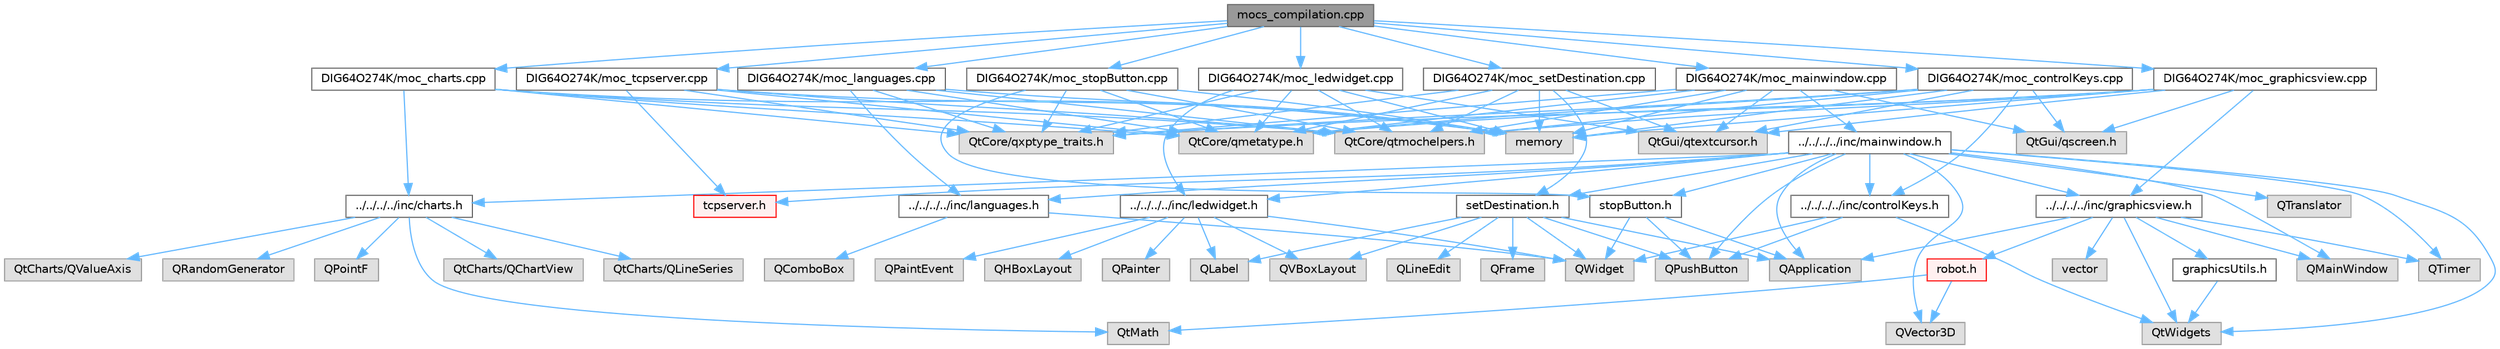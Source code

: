digraph "mocs_compilation.cpp"
{
 // LATEX_PDF_SIZE
  bgcolor="transparent";
  edge [fontname=Helvetica,fontsize=10,labelfontname=Helvetica,labelfontsize=10];
  node [fontname=Helvetica,fontsize=10,shape=box,height=0.2,width=0.4];
  Node1 [id="Node000001",label="mocs_compilation.cpp",height=0.2,width=0.4,color="gray40", fillcolor="grey60", style="filled", fontcolor="black",tooltip=" "];
  Node1 -> Node2 [id="edge1_Node000001_Node000002",color="steelblue1",style="solid",tooltip=" "];
  Node2 [id="Node000002",label="DIG64O274K/moc_charts.cpp",height=0.2,width=0.4,color="grey40", fillcolor="white", style="filled",URL="$moc__charts_8cpp.html",tooltip=" "];
  Node2 -> Node3 [id="edge2_Node000002_Node000003",color="steelblue1",style="solid",tooltip=" "];
  Node3 [id="Node000003",label="../../../../inc/charts.h",height=0.2,width=0.4,color="grey40", fillcolor="white", style="filled",URL="$charts_8h.html",tooltip="File handling charts that show data from sensors."];
  Node3 -> Node4 [id="edge3_Node000003_Node000004",color="steelblue1",style="solid",tooltip=" "];
  Node4 [id="Node000004",label="QtCharts/QChartView",height=0.2,width=0.4,color="grey60", fillcolor="#E0E0E0", style="filled",tooltip=" "];
  Node3 -> Node5 [id="edge4_Node000003_Node000005",color="steelblue1",style="solid",tooltip=" "];
  Node5 [id="Node000005",label="QtCharts/QLineSeries",height=0.2,width=0.4,color="grey60", fillcolor="#E0E0E0", style="filled",tooltip=" "];
  Node3 -> Node6 [id="edge5_Node000003_Node000006",color="steelblue1",style="solid",tooltip=" "];
  Node6 [id="Node000006",label="QtCharts/QValueAxis",height=0.2,width=0.4,color="grey60", fillcolor="#E0E0E0", style="filled",tooltip=" "];
  Node3 -> Node7 [id="edge6_Node000003_Node000007",color="steelblue1",style="solid",tooltip=" "];
  Node7 [id="Node000007",label="QRandomGenerator",height=0.2,width=0.4,color="grey60", fillcolor="#E0E0E0", style="filled",tooltip=" "];
  Node3 -> Node8 [id="edge7_Node000003_Node000008",color="steelblue1",style="solid",tooltip=" "];
  Node8 [id="Node000008",label="QPointF",height=0.2,width=0.4,color="grey60", fillcolor="#E0E0E0", style="filled",tooltip=" "];
  Node3 -> Node9 [id="edge8_Node000003_Node000009",color="steelblue1",style="solid",tooltip=" "];
  Node9 [id="Node000009",label="QtMath",height=0.2,width=0.4,color="grey60", fillcolor="#E0E0E0", style="filled",tooltip=" "];
  Node2 -> Node10 [id="edge9_Node000002_Node000010",color="steelblue1",style="solid",tooltip=" "];
  Node10 [id="Node000010",label="QtCore/qmetatype.h",height=0.2,width=0.4,color="grey60", fillcolor="#E0E0E0", style="filled",tooltip=" "];
  Node2 -> Node11 [id="edge10_Node000002_Node000011",color="steelblue1",style="solid",tooltip=" "];
  Node11 [id="Node000011",label="QtCore/qtmochelpers.h",height=0.2,width=0.4,color="grey60", fillcolor="#E0E0E0", style="filled",tooltip=" "];
  Node2 -> Node12 [id="edge11_Node000002_Node000012",color="steelblue1",style="solid",tooltip=" "];
  Node12 [id="Node000012",label="memory",height=0.2,width=0.4,color="grey60", fillcolor="#E0E0E0", style="filled",tooltip=" "];
  Node2 -> Node13 [id="edge12_Node000002_Node000013",color="steelblue1",style="solid",tooltip=" "];
  Node13 [id="Node000013",label="QtCore/qxptype_traits.h",height=0.2,width=0.4,color="grey60", fillcolor="#E0E0E0", style="filled",tooltip=" "];
  Node1 -> Node14 [id="edge13_Node000001_Node000014",color="steelblue1",style="solid",tooltip=" "];
  Node14 [id="Node000014",label="DIG64O274K/moc_controlKeys.cpp",height=0.2,width=0.4,color="grey40", fillcolor="white", style="filled",URL="$moc__control_keys_8cpp.html",tooltip=" "];
  Node14 -> Node15 [id="edge14_Node000014_Node000015",color="steelblue1",style="solid",tooltip=" "];
  Node15 [id="Node000015",label="../../../../inc/controlKeys.h",height=0.2,width=0.4,color="grey40", fillcolor="white", style="filled",URL="$control_keys_8h.html",tooltip="ControlKeys class for handling directional control inputs."];
  Node15 -> Node16 [id="edge15_Node000015_Node000016",color="steelblue1",style="solid",tooltip=" "];
  Node16 [id="Node000016",label="QWidget",height=0.2,width=0.4,color="grey60", fillcolor="#E0E0E0", style="filled",tooltip=" "];
  Node15 -> Node17 [id="edge16_Node000015_Node000017",color="steelblue1",style="solid",tooltip=" "];
  Node17 [id="Node000017",label="QtWidgets",height=0.2,width=0.4,color="grey60", fillcolor="#E0E0E0", style="filled",tooltip=" "];
  Node15 -> Node18 [id="edge17_Node000015_Node000018",color="steelblue1",style="solid",tooltip=" "];
  Node18 [id="Node000018",label="QPushButton",height=0.2,width=0.4,color="grey60", fillcolor="#E0E0E0", style="filled",tooltip=" "];
  Node14 -> Node19 [id="edge18_Node000014_Node000019",color="steelblue1",style="solid",tooltip=" "];
  Node19 [id="Node000019",label="QtGui/qtextcursor.h",height=0.2,width=0.4,color="grey60", fillcolor="#E0E0E0", style="filled",tooltip=" "];
  Node14 -> Node20 [id="edge19_Node000014_Node000020",color="steelblue1",style="solid",tooltip=" "];
  Node20 [id="Node000020",label="QtGui/qscreen.h",height=0.2,width=0.4,color="grey60", fillcolor="#E0E0E0", style="filled",tooltip=" "];
  Node14 -> Node10 [id="edge20_Node000014_Node000010",color="steelblue1",style="solid",tooltip=" "];
  Node14 -> Node11 [id="edge21_Node000014_Node000011",color="steelblue1",style="solid",tooltip=" "];
  Node14 -> Node12 [id="edge22_Node000014_Node000012",color="steelblue1",style="solid",tooltip=" "];
  Node14 -> Node13 [id="edge23_Node000014_Node000013",color="steelblue1",style="solid",tooltip=" "];
  Node1 -> Node21 [id="edge24_Node000001_Node000021",color="steelblue1",style="solid",tooltip=" "];
  Node21 [id="Node000021",label="DIG64O274K/moc_graphicsview.cpp",height=0.2,width=0.4,color="grey40", fillcolor="white", style="filled",URL="$moc__graphicsview_8cpp.html",tooltip=" "];
  Node21 -> Node22 [id="edge25_Node000021_Node000022",color="steelblue1",style="solid",tooltip=" "];
  Node22 [id="Node000022",label="../../../../inc/graphicsview.h",height=0.2,width=0.4,color="grey40", fillcolor="white", style="filled",URL="$graphicsview_8h.html",tooltip="GraphicsView class."];
  Node22 -> Node17 [id="edge26_Node000022_Node000017",color="steelblue1",style="solid",tooltip=" "];
  Node22 -> Node23 [id="edge27_Node000022_Node000023",color="steelblue1",style="solid",tooltip=" "];
  Node23 [id="Node000023",label="QMainWindow",height=0.2,width=0.4,color="grey60", fillcolor="#E0E0E0", style="filled",tooltip=" "];
  Node22 -> Node24 [id="edge28_Node000022_Node000024",color="steelblue1",style="solid",tooltip=" "];
  Node24 [id="Node000024",label="QApplication",height=0.2,width=0.4,color="grey60", fillcolor="#E0E0E0", style="filled",tooltip=" "];
  Node22 -> Node25 [id="edge29_Node000022_Node000025",color="steelblue1",style="solid",tooltip=" "];
  Node25 [id="Node000025",label="QTimer",height=0.2,width=0.4,color="grey60", fillcolor="#E0E0E0", style="filled",tooltip=" "];
  Node22 -> Node26 [id="edge30_Node000022_Node000026",color="steelblue1",style="solid",tooltip=" "];
  Node26 [id="Node000026",label="vector",height=0.2,width=0.4,color="grey60", fillcolor="#E0E0E0", style="filled",tooltip=" "];
  Node22 -> Node27 [id="edge31_Node000022_Node000027",color="steelblue1",style="solid",tooltip=" "];
  Node27 [id="Node000027",label="robot.h",height=0.2,width=0.4,color="red", fillcolor="#FFF0F0", style="filled",URL="$robot_8h.html",tooltip="Main robot class for representing and managing the robot's state and position."];
  Node27 -> Node28 [id="edge32_Node000027_Node000028",color="steelblue1",style="solid",tooltip=" "];
  Node28 [id="Node000028",label="QVector3D",height=0.2,width=0.4,color="grey60", fillcolor="#E0E0E0", style="filled",tooltip=" "];
  Node27 -> Node9 [id="edge33_Node000027_Node000009",color="steelblue1",style="solid",tooltip=" "];
  Node22 -> Node33 [id="edge34_Node000022_Node000033",color="steelblue1",style="solid",tooltip=" "];
  Node33 [id="Node000033",label="graphicsUtils.h",height=0.2,width=0.4,color="grey40", fillcolor="white", style="filled",URL="$graphics_utils_8h.html",tooltip="This file contains the declarations for graphical items used in the graphics view."];
  Node33 -> Node17 [id="edge35_Node000033_Node000017",color="steelblue1",style="solid",tooltip=" "];
  Node21 -> Node19 [id="edge36_Node000021_Node000019",color="steelblue1",style="solid",tooltip=" "];
  Node21 -> Node20 [id="edge37_Node000021_Node000020",color="steelblue1",style="solid",tooltip=" "];
  Node21 -> Node10 [id="edge38_Node000021_Node000010",color="steelblue1",style="solid",tooltip=" "];
  Node21 -> Node11 [id="edge39_Node000021_Node000011",color="steelblue1",style="solid",tooltip=" "];
  Node21 -> Node12 [id="edge40_Node000021_Node000012",color="steelblue1",style="solid",tooltip=" "];
  Node21 -> Node13 [id="edge41_Node000021_Node000013",color="steelblue1",style="solid",tooltip=" "];
  Node1 -> Node34 [id="edge42_Node000001_Node000034",color="steelblue1",style="solid",tooltip=" "];
  Node34 [id="Node000034",label="DIG64O274K/moc_languages.cpp",height=0.2,width=0.4,color="grey40", fillcolor="white", style="filled",URL="$moc__languages_8cpp.html",tooltip=" "];
  Node34 -> Node35 [id="edge43_Node000034_Node000035",color="steelblue1",style="solid",tooltip=" "];
  Node35 [id="Node000035",label="../../../../inc/languages.h",height=0.2,width=0.4,color="grey40", fillcolor="white", style="filled",URL="$languages_8h.html",tooltip="Handles languages through a QComboBox."];
  Node35 -> Node36 [id="edge44_Node000035_Node000036",color="steelblue1",style="solid",tooltip=" "];
  Node36 [id="Node000036",label="QComboBox",height=0.2,width=0.4,color="grey60", fillcolor="#E0E0E0", style="filled",tooltip=" "];
  Node35 -> Node16 [id="edge45_Node000035_Node000016",color="steelblue1",style="solid",tooltip=" "];
  Node34 -> Node10 [id="edge46_Node000034_Node000010",color="steelblue1",style="solid",tooltip=" "];
  Node34 -> Node11 [id="edge47_Node000034_Node000011",color="steelblue1",style="solid",tooltip=" "];
  Node34 -> Node12 [id="edge48_Node000034_Node000012",color="steelblue1",style="solid",tooltip=" "];
  Node34 -> Node13 [id="edge49_Node000034_Node000013",color="steelblue1",style="solid",tooltip=" "];
  Node1 -> Node37 [id="edge50_Node000001_Node000037",color="steelblue1",style="solid",tooltip=" "];
  Node37 [id="Node000037",label="DIG64O274K/moc_ledwidget.cpp",height=0.2,width=0.4,color="grey40", fillcolor="white", style="filled",URL="$moc__ledwidget_8cpp.html",tooltip=" "];
  Node37 -> Node38 [id="edge51_Node000037_Node000038",color="steelblue1",style="solid",tooltip=" "];
  Node38 [id="Node000038",label="../../../../inc/ledwidget.h",height=0.2,width=0.4,color="grey40", fillcolor="white", style="filled",URL="$ledwidget_8h.html",tooltip="LED status display widget."];
  Node38 -> Node16 [id="edge52_Node000038_Node000016",color="steelblue1",style="solid",tooltip=" "];
  Node38 -> Node39 [id="edge53_Node000038_Node000039",color="steelblue1",style="solid",tooltip=" "];
  Node39 [id="Node000039",label="QLabel",height=0.2,width=0.4,color="grey60", fillcolor="#E0E0E0", style="filled",tooltip=" "];
  Node38 -> Node40 [id="edge54_Node000038_Node000040",color="steelblue1",style="solid",tooltip=" "];
  Node40 [id="Node000040",label="QVBoxLayout",height=0.2,width=0.4,color="grey60", fillcolor="#E0E0E0", style="filled",tooltip=" "];
  Node38 -> Node41 [id="edge55_Node000038_Node000041",color="steelblue1",style="solid",tooltip=" "];
  Node41 [id="Node000041",label="QHBoxLayout",height=0.2,width=0.4,color="grey60", fillcolor="#E0E0E0", style="filled",tooltip=" "];
  Node38 -> Node42 [id="edge56_Node000038_Node000042",color="steelblue1",style="solid",tooltip=" "];
  Node42 [id="Node000042",label="QPainter",height=0.2,width=0.4,color="grey60", fillcolor="#E0E0E0", style="filled",tooltip=" "];
  Node38 -> Node43 [id="edge57_Node000038_Node000043",color="steelblue1",style="solid",tooltip=" "];
  Node43 [id="Node000043",label="QPaintEvent",height=0.2,width=0.4,color="grey60", fillcolor="#E0E0E0", style="filled",tooltip=" "];
  Node37 -> Node19 [id="edge58_Node000037_Node000019",color="steelblue1",style="solid",tooltip=" "];
  Node37 -> Node10 [id="edge59_Node000037_Node000010",color="steelblue1",style="solid",tooltip=" "];
  Node37 -> Node11 [id="edge60_Node000037_Node000011",color="steelblue1",style="solid",tooltip=" "];
  Node37 -> Node12 [id="edge61_Node000037_Node000012",color="steelblue1",style="solid",tooltip=" "];
  Node37 -> Node13 [id="edge62_Node000037_Node000013",color="steelblue1",style="solid",tooltip=" "];
  Node1 -> Node44 [id="edge63_Node000001_Node000044",color="steelblue1",style="solid",tooltip=" "];
  Node44 [id="Node000044",label="DIG64O274K/moc_mainwindow.cpp",height=0.2,width=0.4,color="grey40", fillcolor="white", style="filled",URL="$moc__mainwindow_8cpp.html",tooltip=" "];
  Node44 -> Node45 [id="edge64_Node000044_Node000045",color="steelblue1",style="solid",tooltip=" "];
  Node45 [id="Node000045",label="../../../../inc/mainwindow.h",height=0.2,width=0.4,color="grey40", fillcolor="white", style="filled",URL="$mainwindow_8h.html",tooltip="Main window class - backbone of the application."];
  Node45 -> Node17 [id="edge65_Node000045_Node000017",color="steelblue1",style="solid",tooltip=" "];
  Node45 -> Node23 [id="edge66_Node000045_Node000023",color="steelblue1",style="solid",tooltip=" "];
  Node45 -> Node24 [id="edge67_Node000045_Node000024",color="steelblue1",style="solid",tooltip=" "];
  Node45 -> Node46 [id="edge68_Node000045_Node000046",color="steelblue1",style="solid",tooltip=" "];
  Node46 [id="Node000046",label="QTranslator",height=0.2,width=0.4,color="grey60", fillcolor="#E0E0E0", style="filled",tooltip=" "];
  Node45 -> Node18 [id="edge69_Node000045_Node000018",color="steelblue1",style="solid",tooltip=" "];
  Node45 -> Node28 [id="edge70_Node000045_Node000028",color="steelblue1",style="solid",tooltip=" "];
  Node45 -> Node25 [id="edge71_Node000045_Node000025",color="steelblue1",style="solid",tooltip=" "];
  Node45 -> Node47 [id="edge72_Node000045_Node000047",color="steelblue1",style="solid",tooltip=" "];
  Node47 [id="Node000047",label="tcpserver.h",height=0.2,width=0.4,color="red", fillcolor="#FFF0F0", style="filled",URL="$tcpserver_8h.html",tooltip="Main WebSocket server for robot communication."];
  Node45 -> Node22 [id="edge73_Node000045_Node000022",color="steelblue1",style="solid",tooltip=" "];
  Node45 -> Node15 [id="edge74_Node000045_Node000015",color="steelblue1",style="solid",tooltip=" "];
  Node45 -> Node53 [id="edge75_Node000045_Node000053",color="steelblue1",style="solid",tooltip=" "];
  Node53 [id="Node000053",label="stopButton.h",height=0.2,width=0.4,color="grey40", fillcolor="white", style="filled",URL="$stop_button_8h.html",tooltip="Declaration of the StopButton class which creates a stop button widget."];
  Node53 -> Node24 [id="edge76_Node000053_Node000024",color="steelblue1",style="solid",tooltip=" "];
  Node53 -> Node16 [id="edge77_Node000053_Node000016",color="steelblue1",style="solid",tooltip=" "];
  Node53 -> Node18 [id="edge78_Node000053_Node000018",color="steelblue1",style="solid",tooltip=" "];
  Node45 -> Node35 [id="edge79_Node000045_Node000035",color="steelblue1",style="solid",tooltip=" "];
  Node45 -> Node54 [id="edge80_Node000045_Node000054",color="steelblue1",style="solid",tooltip=" "];
  Node54 [id="Node000054",label="setDestination.h",height=0.2,width=0.4,color="grey40", fillcolor="white", style="filled",URL="$set_destination_8h.html",tooltip="Declaration of the setDestination class for setting a destination point."];
  Node54 -> Node24 [id="edge81_Node000054_Node000024",color="steelblue1",style="solid",tooltip=" "];
  Node54 -> Node16 [id="edge82_Node000054_Node000016",color="steelblue1",style="solid",tooltip=" "];
  Node54 -> Node55 [id="edge83_Node000054_Node000055",color="steelblue1",style="solid",tooltip=" "];
  Node55 [id="Node000055",label="QLineEdit",height=0.2,width=0.4,color="grey60", fillcolor="#E0E0E0", style="filled",tooltip=" "];
  Node54 -> Node39 [id="edge84_Node000054_Node000039",color="steelblue1",style="solid",tooltip=" "];
  Node54 -> Node18 [id="edge85_Node000054_Node000018",color="steelblue1",style="solid",tooltip=" "];
  Node54 -> Node40 [id="edge86_Node000054_Node000040",color="steelblue1",style="solid",tooltip=" "];
  Node54 -> Node56 [id="edge87_Node000054_Node000056",color="steelblue1",style="solid",tooltip=" "];
  Node56 [id="Node000056",label="QFrame",height=0.2,width=0.4,color="grey60", fillcolor="#E0E0E0", style="filled",tooltip=" "];
  Node45 -> Node38 [id="edge88_Node000045_Node000038",color="steelblue1",style="solid",tooltip=" "];
  Node45 -> Node3 [id="edge89_Node000045_Node000003",color="steelblue1",style="solid",tooltip=" "];
  Node44 -> Node19 [id="edge90_Node000044_Node000019",color="steelblue1",style="solid",tooltip=" "];
  Node44 -> Node20 [id="edge91_Node000044_Node000020",color="steelblue1",style="solid",tooltip=" "];
  Node44 -> Node10 [id="edge92_Node000044_Node000010",color="steelblue1",style="solid",tooltip=" "];
  Node44 -> Node11 [id="edge93_Node000044_Node000011",color="steelblue1",style="solid",tooltip=" "];
  Node44 -> Node12 [id="edge94_Node000044_Node000012",color="steelblue1",style="solid",tooltip=" "];
  Node44 -> Node13 [id="edge95_Node000044_Node000013",color="steelblue1",style="solid",tooltip=" "];
  Node1 -> Node57 [id="edge96_Node000001_Node000057",color="steelblue1",style="solid",tooltip=" "];
  Node57 [id="Node000057",label="DIG64O274K/moc_setDestination.cpp",height=0.2,width=0.4,color="grey40", fillcolor="white", style="filled",URL="$moc__set_destination_8cpp.html",tooltip=" "];
  Node57 -> Node54 [id="edge97_Node000057_Node000054",color="steelblue1",style="solid",tooltip=" "];
  Node57 -> Node19 [id="edge98_Node000057_Node000019",color="steelblue1",style="solid",tooltip=" "];
  Node57 -> Node10 [id="edge99_Node000057_Node000010",color="steelblue1",style="solid",tooltip=" "];
  Node57 -> Node11 [id="edge100_Node000057_Node000011",color="steelblue1",style="solid",tooltip=" "];
  Node57 -> Node12 [id="edge101_Node000057_Node000012",color="steelblue1",style="solid",tooltip=" "];
  Node57 -> Node13 [id="edge102_Node000057_Node000013",color="steelblue1",style="solid",tooltip=" "];
  Node1 -> Node58 [id="edge103_Node000001_Node000058",color="steelblue1",style="solid",tooltip=" "];
  Node58 [id="Node000058",label="DIG64O274K/moc_stopButton.cpp",height=0.2,width=0.4,color="grey40", fillcolor="white", style="filled",URL="$moc__stop_button_8cpp.html",tooltip=" "];
  Node58 -> Node53 [id="edge104_Node000058_Node000053",color="steelblue1",style="solid",tooltip=" "];
  Node58 -> Node10 [id="edge105_Node000058_Node000010",color="steelblue1",style="solid",tooltip=" "];
  Node58 -> Node11 [id="edge106_Node000058_Node000011",color="steelblue1",style="solid",tooltip=" "];
  Node58 -> Node12 [id="edge107_Node000058_Node000012",color="steelblue1",style="solid",tooltip=" "];
  Node58 -> Node13 [id="edge108_Node000058_Node000013",color="steelblue1",style="solid",tooltip=" "];
  Node1 -> Node59 [id="edge109_Node000001_Node000059",color="steelblue1",style="solid",tooltip=" "];
  Node59 [id="Node000059",label="DIG64O274K/moc_tcpserver.cpp",height=0.2,width=0.4,color="grey40", fillcolor="white", style="filled",URL="$moc__tcpserver_8cpp.html",tooltip=" "];
  Node59 -> Node47 [id="edge110_Node000059_Node000047",color="steelblue1",style="solid",tooltip=" "];
  Node59 -> Node10 [id="edge111_Node000059_Node000010",color="steelblue1",style="solid",tooltip=" "];
  Node59 -> Node11 [id="edge112_Node000059_Node000011",color="steelblue1",style="solid",tooltip=" "];
  Node59 -> Node12 [id="edge113_Node000059_Node000012",color="steelblue1",style="solid",tooltip=" "];
  Node59 -> Node13 [id="edge114_Node000059_Node000013",color="steelblue1",style="solid",tooltip=" "];
}

